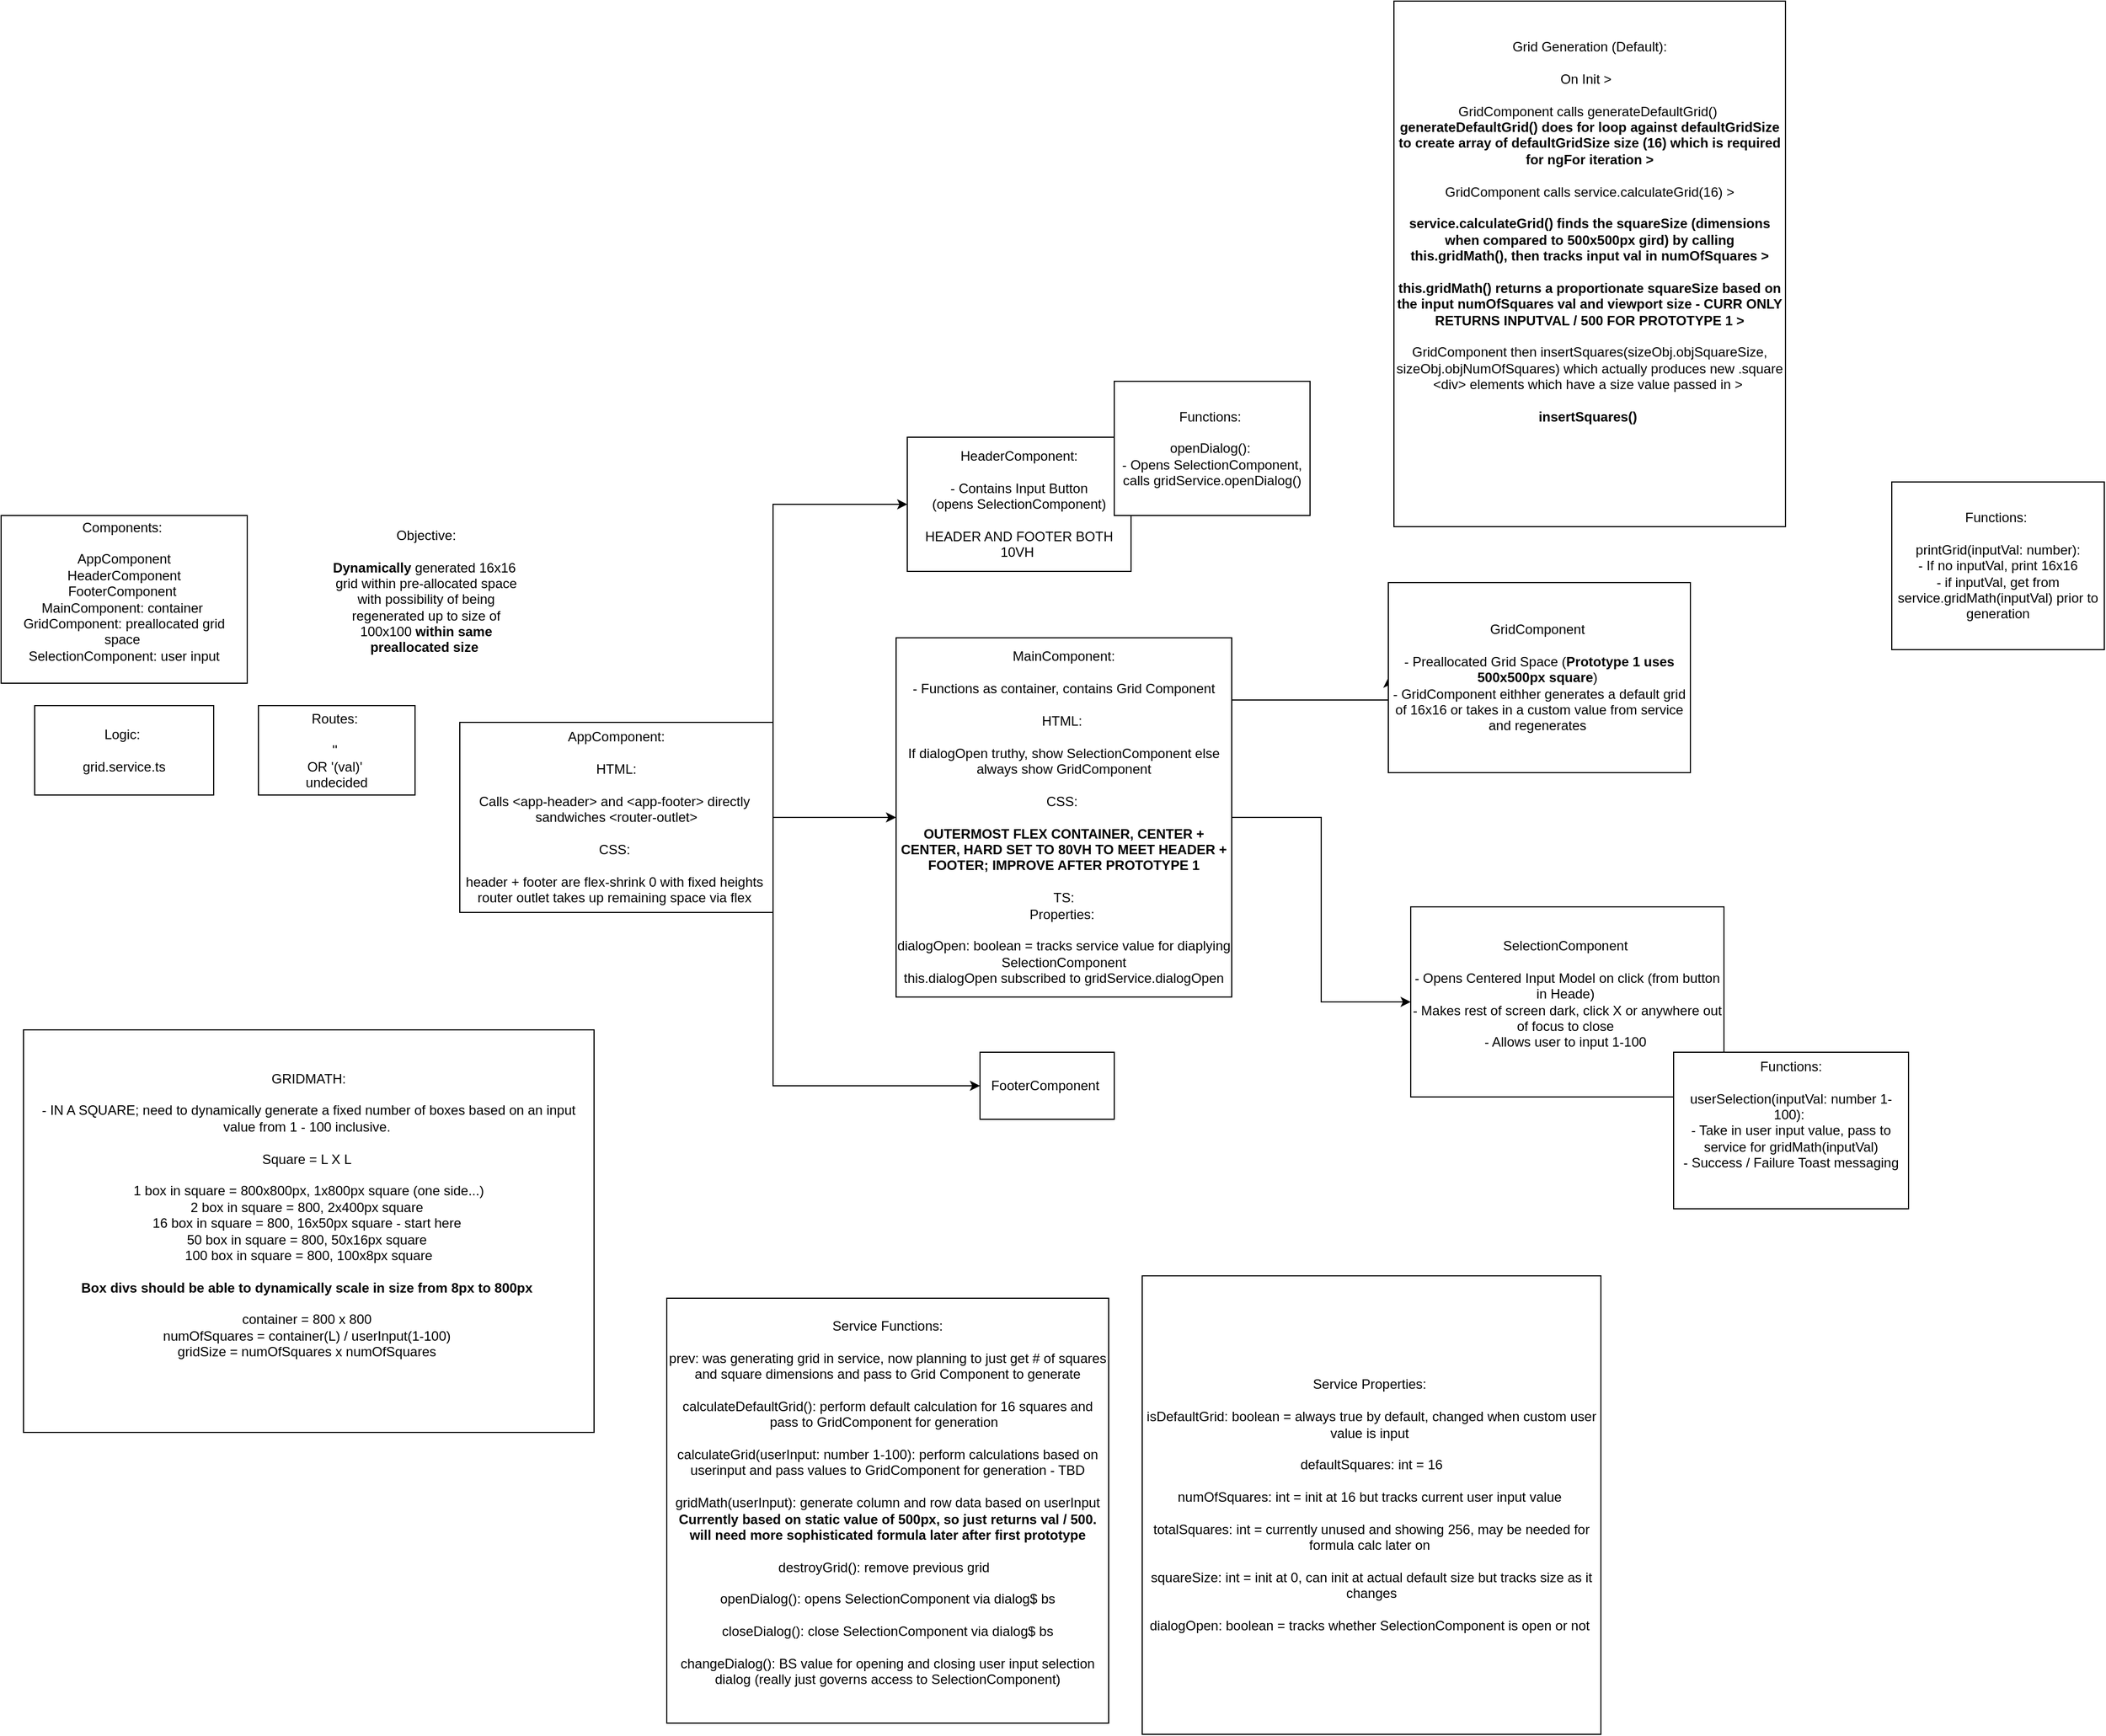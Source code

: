 <mxfile version="28.0.4">
  <diagram name="Page-1" id="DC23oaqKzGKtHKG0idh1">
    <mxGraphModel dx="395" dy="1924" grid="1" gridSize="10" guides="1" tooltips="1" connect="1" arrows="1" fold="1" page="1" pageScale="1" pageWidth="850" pageHeight="1100" math="0" shadow="0">
      <root>
        <mxCell id="0" />
        <mxCell id="1" parent="0" />
        <mxCell id="9THv-4PewHuPhK5rk2aM-3" value="Objective:&lt;div&gt;&lt;br&gt;&lt;/div&gt;&lt;div&gt;&lt;b&gt;Dynamically &lt;/b&gt;generated 16x16&amp;nbsp; grid within pre-allocated space with possibility of being regenerated up to size of 100x100 &lt;b&gt;within same preallocated size&amp;nbsp;&lt;/b&gt;&lt;div&gt;&lt;br&gt;&lt;/div&gt;&lt;/div&gt;" style="text;html=1;align=center;verticalAlign=middle;whiteSpace=wrap;rounded=0;" parent="1" vertex="1">
          <mxGeometry x="320" y="40" width="180" height="150" as="geometry" />
        </mxCell>
        <mxCell id="9THv-4PewHuPhK5rk2aM-4" value="Components:&amp;nbsp;&lt;div&gt;&lt;br&gt;AppComponent&lt;/div&gt;&lt;div&gt;&lt;span style=&quot;background-color: transparent; color: light-dark(rgb(0, 0, 0), rgb(255, 255, 255));&quot;&gt;HeaderComponent&lt;/span&gt;&lt;/div&gt;&lt;div&gt;FooterComponent&amp;nbsp;&lt;/div&gt;&lt;div&gt;MainComponent: container&amp;nbsp;&lt;/div&gt;&lt;div&gt;GridComponent: preallocated grid space&amp;nbsp;&lt;/div&gt;&lt;div&gt;SelectionComponent: user input&lt;/div&gt;&lt;div&gt;&lt;br&gt;&lt;/div&gt;" style="whiteSpace=wrap;html=1;" parent="1" vertex="1">
          <mxGeometry x="30" y="40" width="220" height="150" as="geometry" />
        </mxCell>
        <mxCell id="9THv-4PewHuPhK5rk2aM-5" value="Logic:&amp;nbsp;&lt;div&gt;&lt;br&gt;&lt;/div&gt;&lt;div&gt;grid.service.ts&lt;/div&gt;" style="whiteSpace=wrap;html=1;" parent="1" vertex="1">
          <mxGeometry x="60" y="210" width="160" height="80" as="geometry" />
        </mxCell>
        <mxCell id="9THv-4PewHuPhK5rk2aM-6" value="Service Functions:&lt;br&gt;&lt;br&gt;prev: was generating grid in service, now planning to just get # of squares and square dimensions and pass to Grid Component to generate&lt;br&gt;&lt;div&gt;&lt;br&gt;&lt;/div&gt;&lt;div&gt;calculateDefaultGrid(): perform default calculation for 16 squares and pass to GridComponent for generation&amp;nbsp;&amp;nbsp;&lt;br&gt;&lt;br&gt;&lt;/div&gt;&lt;div&gt;calculateGrid(userInput: number 1-100): perform calculations based on userinput and pass values to GridComponent for generation - TBD&lt;br&gt;&lt;br&gt;gridMath(userInput): generate column and row data based on userInput&lt;/div&gt;&lt;div&gt;&lt;b&gt;Currently based on static value of 500px, so just returns val / 500. will need more sophisticated formula later after first prototype&lt;br&gt;&lt;br&gt;&lt;/b&gt;&lt;/div&gt;&lt;div&gt;destroyGrid(): remove previous grid&amp;nbsp;&amp;nbsp;&lt;br&gt;&lt;br&gt;openDialog(): opens SelectionComponent via dialog$ bs&lt;/div&gt;&lt;div&gt;&lt;br&gt;&lt;/div&gt;&lt;div&gt;closeDialog(): close SelectionComponent via dialog$ bs&lt;br&gt;&lt;br&gt;&lt;span style=&quot;background-color: transparent; color: light-dark(rgb(0, 0, 0), rgb(255, 255, 255));&quot;&gt;changeDialog(): BS value for opening and closing user input selection dialog (really just governs access to SelectionComponent)&lt;/span&gt;&lt;/div&gt;&lt;div&gt;&lt;br&gt;&lt;/div&gt;" style="whiteSpace=wrap;html=1;" parent="1" vertex="1">
          <mxGeometry x="625" y="740" width="395" height="380" as="geometry" />
        </mxCell>
        <mxCell id="DsAYXVk71sqchdjCGOco-10" style="edgeStyle=orthogonalEdgeStyle;rounded=0;orthogonalLoop=1;jettySize=auto;html=1;entryX=0;entryY=0.5;entryDx=0;entryDy=0;" edge="1" parent="1" source="9THv-4PewHuPhK5rk2aM-8" target="DsAYXVk71sqchdjCGOco-8">
          <mxGeometry relative="1" as="geometry" />
        </mxCell>
        <mxCell id="DsAYXVk71sqchdjCGOco-11" style="edgeStyle=orthogonalEdgeStyle;rounded=0;orthogonalLoop=1;jettySize=auto;html=1;entryX=0;entryY=0.5;entryDx=0;entryDy=0;" edge="1" parent="1" source="9THv-4PewHuPhK5rk2aM-8" target="DsAYXVk71sqchdjCGOco-6">
          <mxGeometry relative="1" as="geometry">
            <Array as="points">
              <mxPoint x="1110" y="310" />
              <mxPoint x="1110" y="205" />
            </Array>
          </mxGeometry>
        </mxCell>
        <mxCell id="9THv-4PewHuPhK5rk2aM-8" value="MainComponent:&lt;br&gt;&lt;br&gt;- Functions as container, contains Grid Component&lt;br&gt;&lt;br&gt;HTML:&amp;nbsp;&lt;div&gt;&lt;br&gt;&lt;/div&gt;&lt;div&gt;If dialogOpen truthy, show SelectionComponent else always show GridComponent&lt;/div&gt;&lt;div&gt;&lt;br&gt;&lt;/div&gt;&lt;div&gt;CSS:&amp;nbsp;&lt;/div&gt;&lt;div&gt;&lt;br&gt;&lt;/div&gt;&lt;div&gt;&lt;b&gt;OUTERMOST FLEX CONTAINER, CENTER + CENTER, HARD SET TO 80VH TO MEET HEADER + FOOTER; IMPROVE AFTER PROTOTYPE 1&lt;/b&gt;&lt;/div&gt;&lt;div&gt;&lt;br&gt;&lt;div&gt;TS:&lt;/div&gt;&lt;div&gt;Properties:&amp;nbsp;&lt;/div&gt;&lt;div&gt;&lt;br&gt;&lt;/div&gt;&lt;div&gt;dialogOpen: boolean = tracks service value for diaplying SelectionComponent&lt;/div&gt;&lt;/div&gt;&lt;div&gt;this.dialogOpen subscribed to gridService.dialogOpen&lt;/div&gt;" style="whiteSpace=wrap;html=1;" parent="1" vertex="1">
          <mxGeometry x="830" y="149.38" width="300" height="321.25" as="geometry" />
        </mxCell>
        <mxCell id="9THv-4PewHuPhK5rk2aM-9" value="Routes:&amp;nbsp;&lt;div&gt;&lt;br&gt;&lt;/div&gt;&lt;div&gt;&#39;&#39;&amp;nbsp;&lt;br&gt;OR &#39;(val)&#39;&amp;nbsp;&lt;br&gt;undecided&lt;/div&gt;" style="whiteSpace=wrap;html=1;" parent="1" vertex="1">
          <mxGeometry x="260" y="210" width="140" height="80" as="geometry" />
        </mxCell>
        <mxCell id="DsAYXVk71sqchdjCGOco-2" style="edgeStyle=orthogonalEdgeStyle;rounded=0;orthogonalLoop=1;jettySize=auto;html=1;exitX=1;exitY=0;exitDx=0;exitDy=0;entryX=0;entryY=0.5;entryDx=0;entryDy=0;" edge="1" parent="1" source="9THv-4PewHuPhK5rk2aM-10" target="9THv-4PewHuPhK5rk2aM-12">
          <mxGeometry relative="1" as="geometry" />
        </mxCell>
        <mxCell id="DsAYXVk71sqchdjCGOco-3" style="edgeStyle=orthogonalEdgeStyle;rounded=0;orthogonalLoop=1;jettySize=auto;html=1;exitX=1;exitY=1;exitDx=0;exitDy=0;entryX=0;entryY=0.5;entryDx=0;entryDy=0;" edge="1" parent="1" source="9THv-4PewHuPhK5rk2aM-10" target="9THv-4PewHuPhK5rk2aM-13">
          <mxGeometry relative="1" as="geometry" />
        </mxCell>
        <mxCell id="9THv-4PewHuPhK5rk2aM-10" value="AppComponent:&lt;div&gt;&lt;br&gt;&lt;div&gt;HTML:&lt;/div&gt;&lt;div&gt;&lt;br&gt;&lt;/div&gt;&lt;div&gt;Calls &amp;lt;app-header&amp;gt; and &amp;lt;app-footer&amp;gt; directly&amp;nbsp;&lt;/div&gt;&lt;div&gt;sandwiches &amp;lt;router-outlet&amp;gt;&lt;/div&gt;&lt;div&gt;&lt;br&gt;&lt;/div&gt;&lt;div&gt;CSS:&amp;nbsp;&lt;/div&gt;&lt;div&gt;&lt;br&gt;&lt;/div&gt;&lt;div&gt;header + footer are flex-shrink 0 with fixed heights&amp;nbsp;&lt;/div&gt;&lt;div&gt;router outlet takes up remaining space via flex&amp;nbsp;&lt;/div&gt;&lt;/div&gt;" style="whiteSpace=wrap;html=1;" parent="1" vertex="1">
          <mxGeometry x="440" y="225" width="280" height="170" as="geometry" />
        </mxCell>
        <mxCell id="9THv-4PewHuPhK5rk2aM-12" value="HeaderComponent:&lt;div&gt;&lt;br&gt;&lt;/div&gt;&lt;div&gt;- Contains Input Button&lt;br&gt;(opens SelectionComponent)&lt;/div&gt;&lt;div&gt;&lt;br&gt;&lt;/div&gt;&lt;div&gt;HEADER AND FOOTER BOTH 10VH&amp;nbsp;&lt;/div&gt;" style="whiteSpace=wrap;html=1;" parent="1" vertex="1">
          <mxGeometry x="840" y="-30" width="200" height="120" as="geometry" />
        </mxCell>
        <mxCell id="9THv-4PewHuPhK5rk2aM-13" value="FooterComponent&amp;nbsp;" style="whiteSpace=wrap;html=1;" parent="1" vertex="1">
          <mxGeometry x="905" y="520" width="120" height="60" as="geometry" />
        </mxCell>
        <mxCell id="DsAYXVk71sqchdjCGOco-1" value="" style="endArrow=classic;html=1;rounded=0;exitX=1;exitY=0.5;exitDx=0;exitDy=0;entryX=0;entryY=0.5;entryDx=0;entryDy=0;" edge="1" parent="1" source="9THv-4PewHuPhK5rk2aM-10" target="9THv-4PewHuPhK5rk2aM-8">
          <mxGeometry width="50" height="50" relative="1" as="geometry">
            <mxPoint x="720" y="340" as="sourcePoint" />
            <mxPoint x="770" y="290" as="targetPoint" />
          </mxGeometry>
        </mxCell>
        <mxCell id="DsAYXVk71sqchdjCGOco-6" value="GridComponent&amp;nbsp;&lt;div&gt;&lt;br&gt;&lt;/div&gt;&lt;div&gt;- Preallocated Grid Space (&lt;b&gt;Prototype 1 uses 500x500px square&lt;/b&gt;)&amp;nbsp;&lt;br&gt;- GridComponent eithher generates a default grid of 16x16 or takes in a custom value from service and regenerates&amp;nbsp;&lt;/div&gt;" style="whiteSpace=wrap;html=1;" vertex="1" parent="1">
          <mxGeometry x="1270" y="100" width="270" height="170" as="geometry" />
        </mxCell>
        <mxCell id="DsAYXVk71sqchdjCGOco-8" value="SelectionComponent&amp;nbsp;&lt;div&gt;&lt;br&gt;&lt;/div&gt;&lt;div&gt;- Opens Centered Input Model on click (from button in Heade)&amp;nbsp;&lt;br&gt;&lt;/div&gt;&lt;div&gt;- Makes rest of screen dark, click X or anywhere out of focus to close&amp;nbsp;&lt;/div&gt;&lt;div&gt;- Allows user to input 1-100&amp;nbsp;&lt;/div&gt;&lt;div&gt;&lt;br&gt;&lt;/div&gt;" style="whiteSpace=wrap;html=1;" vertex="1" parent="1">
          <mxGeometry x="1290" y="390" width="280" height="170" as="geometry" />
        </mxCell>
        <mxCell id="DsAYXVk71sqchdjCGOco-12" value="Functions:&amp;nbsp;&lt;br&gt;&lt;br&gt;openDialog():&amp;nbsp;&lt;br&gt;- Opens SelectionComponent, calls gridService.openDialog()" style="whiteSpace=wrap;html=1;" vertex="1" parent="1">
          <mxGeometry x="1025" y="-80" width="175" height="120" as="geometry" />
        </mxCell>
        <mxCell id="DsAYXVk71sqchdjCGOco-13" value="Functions:&amp;nbsp;&lt;br&gt;&lt;br&gt;printGrid(inputVal: number):&lt;div&gt;- If no inputVal, print 16x16&lt;/div&gt;&lt;div&gt;- if inputVal, get from service.gridMath(inputVal) prior to generation&lt;/div&gt;" style="whiteSpace=wrap;html=1;" vertex="1" parent="1">
          <mxGeometry x="1720" y="10" width="190" height="150" as="geometry" />
        </mxCell>
        <mxCell id="DsAYXVk71sqchdjCGOco-14" value="Functions:&lt;div&gt;&lt;br&gt;&lt;/div&gt;&lt;div&gt;userSelection(inputVal: number 1-100):&amp;nbsp;&lt;/div&gt;&lt;div&gt;- Take in user input value, pass to service for gridMath(inputVal)&lt;/div&gt;&lt;div&gt;- Success / Failure Toast messaging&lt;br&gt;&lt;div&gt;&lt;br&gt;&lt;/div&gt;&lt;div&gt;&lt;br&gt;&lt;/div&gt;&lt;/div&gt;" style="whiteSpace=wrap;html=1;" vertex="1" parent="1">
          <mxGeometry x="1525" y="520" width="210" height="140" as="geometry" />
        </mxCell>
        <mxCell id="DsAYXVk71sqchdjCGOco-15" value="GRIDMATH:&lt;br&gt;&lt;br&gt;- IN A SQUARE; need to dynamically generate a fixed number of boxes based on an input value from 1 - 100 inclusive.&amp;nbsp;&lt;div&gt;&lt;br&gt;&lt;/div&gt;&lt;div&gt;Square = L X L&amp;nbsp;&lt;/div&gt;&lt;div&gt;&lt;br&gt;&lt;/div&gt;&lt;div&gt;1 box in square = 800x800px, 1x800px square (one side...)&lt;/div&gt;&lt;div&gt;2 box in square = 800, 2x400px square&amp;nbsp;&lt;/div&gt;&lt;div&gt;16 box in square = 800, 16x50px square - start here&amp;nbsp;&lt;/div&gt;&lt;div&gt;50 box in square = 800, 50x16px square&amp;nbsp;&lt;/div&gt;&lt;div&gt;100 box in square = 800, 100x8px square&lt;/div&gt;&lt;div&gt;&lt;br&gt;&lt;/div&gt;&lt;div&gt;&lt;b&gt;Box divs should be able to dynamically scale in size from 8px to 800px&amp;nbsp;&lt;/b&gt;&lt;/div&gt;&lt;div&gt;&lt;b&gt;&lt;br&gt;&lt;/b&gt;&lt;/div&gt;&lt;div&gt;container = 800 x 800&amp;nbsp;&lt;/div&gt;&lt;div&gt;numOfSquares = container(L) / userInput(1-100)&amp;nbsp;&lt;/div&gt;&lt;div&gt;gridSize = numOfSquares x numOfSquares&amp;nbsp;&lt;/div&gt;&lt;div&gt;&lt;br&gt;&lt;/div&gt;&lt;div&gt;&lt;br&gt;&lt;/div&gt;" style="whiteSpace=wrap;html=1;" vertex="1" parent="1">
          <mxGeometry x="50" y="500" width="510" height="360" as="geometry" />
        </mxCell>
        <mxCell id="DsAYXVk71sqchdjCGOco-16" value="Service Properties:&amp;nbsp;&lt;div&gt;&lt;br&gt;&lt;/div&gt;&lt;div&gt;isDefaultGrid: boolean = always true by default, changed when custom user value is input&amp;nbsp;&lt;/div&gt;&lt;div&gt;&lt;br&gt;&lt;/div&gt;&lt;div&gt;defaultSquares: int = 16&lt;/div&gt;&lt;div&gt;&lt;br&gt;&lt;/div&gt;&lt;div&gt;numOfSquares: int = init at 16 but tracks current user input value&amp;nbsp;&lt;/div&gt;&lt;div&gt;&lt;br&gt;&lt;/div&gt;&lt;div&gt;totalSquares: int = currently unused and showing 256, may be needed for formula calc later on&amp;nbsp;&lt;/div&gt;&lt;div&gt;&lt;br&gt;&lt;/div&gt;&lt;div&gt;squareSize: int = init at 0, can init at actual default size but tracks size as it changes&lt;/div&gt;&lt;div&gt;&lt;br&gt;&lt;/div&gt;&lt;div&gt;dialogOpen: boolean = tracks whether SelectionComponent is open or not&amp;nbsp;&lt;/div&gt;" style="whiteSpace=wrap;html=1;" vertex="1" parent="1">
          <mxGeometry x="1050" y="720" width="410" height="410" as="geometry" />
        </mxCell>
        <mxCell id="DsAYXVk71sqchdjCGOco-17" value="Grid Generation (Default):&lt;div&gt;&lt;br&gt;&lt;/div&gt;&lt;div&gt;On Init &amp;gt;&amp;nbsp;&amp;nbsp;&lt;/div&gt;&lt;div&gt;&lt;br&gt;&lt;/div&gt;&lt;div&gt;GridComponent calls generateDefaultGrid()&amp;nbsp;&lt;br&gt;&lt;b&gt;generateDefaultGrid() does for loop against defaultGridSize to create array of defaultGridSize size (16) which is required for ngFor iteration &amp;gt;&lt;/b&gt;&lt;/div&gt;&lt;div&gt;&lt;b&gt;&lt;br&gt;&lt;/b&gt;&lt;/div&gt;&lt;div&gt;GridComponent calls service.calculateGrid(16) &amp;gt;&lt;/div&gt;&lt;div&gt;&lt;br&gt;&lt;/div&gt;&lt;div&gt;&lt;b&gt;service.calculateGrid() finds the squareSize (dimensions when compared to 500x500px gird) by calling this.gridMath(), then tracks input val in numOfSquares &amp;gt;&lt;/b&gt;&lt;/div&gt;&lt;div&gt;&lt;b&gt;&lt;br&gt;&lt;/b&gt;&lt;/div&gt;&lt;div&gt;&lt;b&gt;this.gridMath() returns a proportionate squareSize based on the input numOfSquares val and viewport size - CURR ONLY RETURNS INPUTVAL / 500 FOR PROTOTYPE 1 &amp;gt;&lt;/b&gt;&lt;/div&gt;&lt;div&gt;&lt;b&gt;&lt;br&gt;&lt;/b&gt;&lt;/div&gt;&lt;div&gt;GridComponent then insertSquares(sizeObj.objSquareSize, sizeObj.objNumOfSquares) which actually produces new .square &amp;lt;div&amp;gt; elements which have a size value passed in &amp;gt;&amp;nbsp;&lt;/div&gt;&lt;div&gt;&lt;br&gt;&lt;/div&gt;&lt;div&gt;&lt;b&gt;insertSquares()&amp;nbsp;&lt;/b&gt;&lt;/div&gt;&lt;div&gt;&lt;b&gt;&lt;br&gt;&lt;/b&gt;&lt;/div&gt;&lt;div&gt;&lt;br&gt;&lt;/div&gt;&lt;div&gt;&lt;b&gt;&lt;br&gt;&lt;/b&gt;&lt;/div&gt;&lt;div&gt;&lt;div&gt;&lt;br&gt;&lt;/div&gt;&lt;/div&gt;" style="whiteSpace=wrap;html=1;" vertex="1" parent="1">
          <mxGeometry x="1275" y="-420" width="350" height="470" as="geometry" />
        </mxCell>
      </root>
    </mxGraphModel>
  </diagram>
</mxfile>
